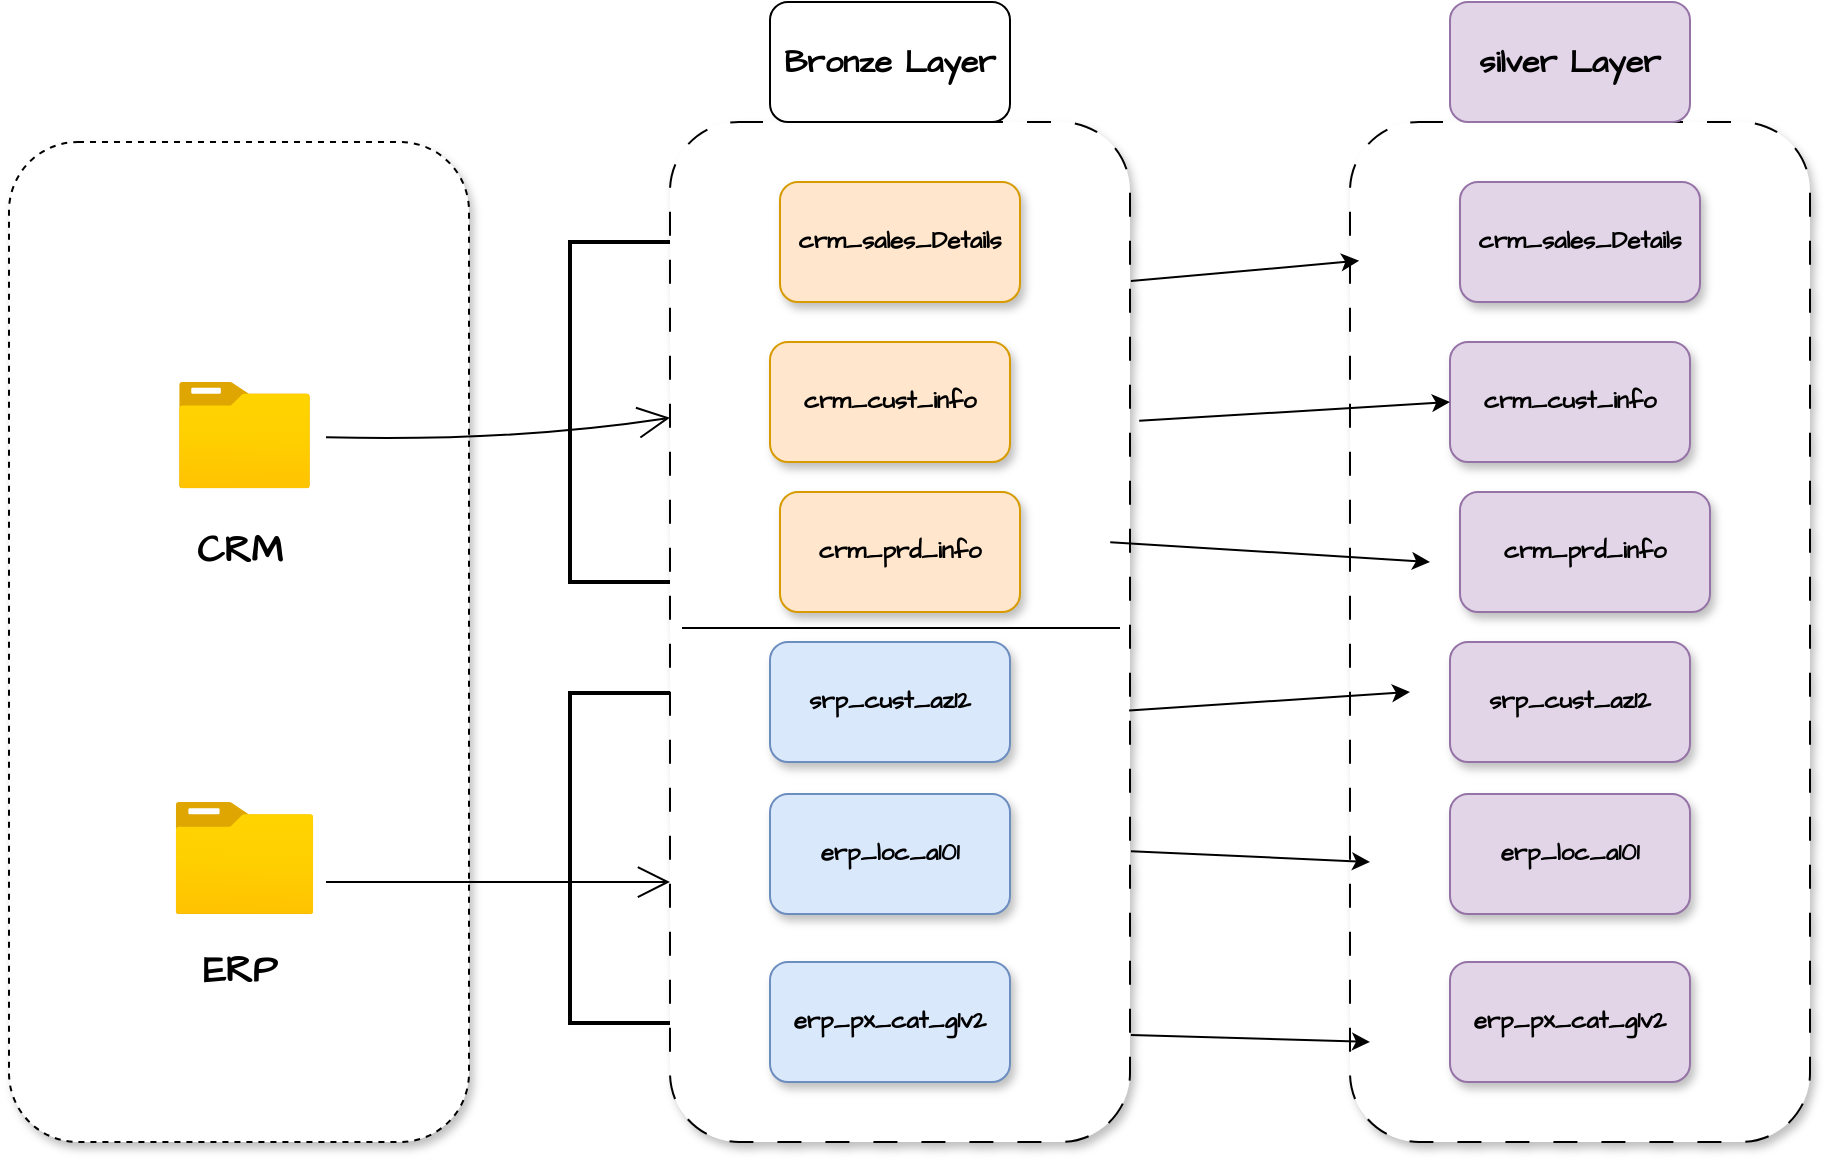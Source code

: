 <mxfile version="26.2.2">
  <diagram name="Page-1" id="46Vid7gsRa8n187h83uz">
    <mxGraphModel dx="1444" dy="1026" grid="0" gridSize="10" guides="1" tooltips="1" connect="1" arrows="1" fold="1" page="0" pageScale="1" pageWidth="1920" pageHeight="1200" math="0" shadow="0">
      <root>
        <mxCell id="0" />
        <mxCell id="1" parent="0" />
        <mxCell id="X2y7TpnEj3RSz1fnKNXi-3" value="" style="rounded=1;whiteSpace=wrap;html=1;fontFamily=Architects Daughter;fontSource=https%3A%2F%2Ffonts.googleapis.com%2Fcss%3Ffamily%3DArchitects%2BDaughter;gradientColor=none;labelBackgroundColor=none;glass=0;shadow=1;dashed=1;" parent="1" vertex="1">
          <mxGeometry x="-330.5" y="-30" width="230" height="500" as="geometry" />
        </mxCell>
        <mxCell id="X2y7TpnEj3RSz1fnKNXi-5" value="" style="image;aspect=fixed;html=1;points=[];align=center;fontSize=12;image=img/lib/azure2/general/Folder_Blank.svg;fontFamily=Architects Daughter;fontSource=https%3A%2F%2Ffonts.googleapis.com%2Fcss%3Ffamily%3DArchitects%2BDaughter;" parent="1" vertex="1">
          <mxGeometry x="-245.5" y="90" width="65.5" height="53.16" as="geometry" />
        </mxCell>
        <mxCell id="X2y7TpnEj3RSz1fnKNXi-6" value="" style="image;aspect=fixed;html=1;points=[];align=center;fontSize=12;image=img/lib/azure2/general/Folder_Blank.svg;fontFamily=Architects Daughter;fontSource=https%3A%2F%2Ffonts.googleapis.com%2Fcss%3Ffamily%3DArchitects%2BDaughter;" parent="1" vertex="1">
          <mxGeometry x="-247.25" y="300" width="69" height="56.0" as="geometry" />
        </mxCell>
        <mxCell id="X2y7TpnEj3RSz1fnKNXi-7" value="CRM" style="text;html=1;align=center;verticalAlign=middle;whiteSpace=wrap;rounded=0;fontFamily=Architects Daughter;fontSource=https%3A%2F%2Ffonts.googleapis.com%2Fcss%3Ffamily%3DArchitects%2BDaughter;fontStyle=1;fontSize=19;" parent="1" vertex="1">
          <mxGeometry x="-245.5" y="160" width="60" height="30" as="geometry" />
        </mxCell>
        <mxCell id="X2y7TpnEj3RSz1fnKNXi-8" value="ERP" style="text;html=1;align=center;verticalAlign=middle;whiteSpace=wrap;rounded=0;fontFamily=Architects Daughter;fontSource=https%3A%2F%2Ffonts.googleapis.com%2Fcss%3Ffamily%3DArchitects%2BDaughter;fontStyle=1;fontSize=19;" parent="1" vertex="1">
          <mxGeometry x="-245.5" y="370" width="60" height="30" as="geometry" />
        </mxCell>
        <mxCell id="X2y7TpnEj3RSz1fnKNXi-14" value="" style="rounded=1;whiteSpace=wrap;html=1;fontFamily=Architects Daughter;fontSource=https%3A%2F%2Ffonts.googleapis.com%2Fcss%3Ffamily%3DArchitects%2BDaughter;gradientColor=none;labelBackgroundColor=none;glass=0;shadow=1;dashed=1;dashPattern=12 12;" parent="1" vertex="1">
          <mxGeometry y="-40" width="230" height="510" as="geometry" />
        </mxCell>
        <mxCell id="X2y7TpnEj3RSz1fnKNXi-16" value="&lt;div&gt;&lt;b&gt;crm_cust_info&lt;/b&gt;&lt;/div&gt;" style="rounded=1;whiteSpace=wrap;html=1;fontFamily=Architects Daughter;fontSource=https%3A%2F%2Ffonts.googleapis.com%2Fcss%3Ffamily%3DArchitects%2BDaughter;shadow=1;fillColor=#ffe6cc;strokeColor=#d79b00;" parent="1" vertex="1">
          <mxGeometry x="50" y="70" width="120" height="60" as="geometry" />
        </mxCell>
        <mxCell id="X2y7TpnEj3RSz1fnKNXi-17" value="&lt;b&gt;&lt;font style=&quot;font-size: 16px;&quot;&gt;Bronze Layer&lt;/font&gt;&lt;/b&gt;" style="rounded=1;whiteSpace=wrap;html=1;fontFamily=Architects Daughter;fontSource=https%3A%2F%2Ffonts.googleapis.com%2Fcss%3Ffamily%3DArchitects%2BDaughter;" parent="1" vertex="1">
          <mxGeometry x="50" y="-100" width="120" height="60" as="geometry" />
        </mxCell>
        <mxCell id="X2y7TpnEj3RSz1fnKNXi-18" value="&lt;b&gt;crm_sales_Details&lt;/b&gt;" style="rounded=1;whiteSpace=wrap;html=1;fontFamily=Architects Daughter;fontSource=https%3A%2F%2Ffonts.googleapis.com%2Fcss%3Ffamily%3DArchitects%2BDaughter;glass=0;shadow=1;strokeColor=#d79b00;fillColor=#ffe6cc;" parent="1" vertex="1">
          <mxGeometry x="55" y="-10" width="120" height="60" as="geometry" />
        </mxCell>
        <mxCell id="X2y7TpnEj3RSz1fnKNXi-19" value="&lt;b&gt;crm_prd_info&lt;/b&gt;" style="rounded=1;whiteSpace=wrap;html=1;fontFamily=Architects Daughter;fontSource=https%3A%2F%2Ffonts.googleapis.com%2Fcss%3Ffamily%3DArchitects%2BDaughter;shadow=1;fillColor=#ffe6cc;strokeColor=#d79b00;" parent="1" vertex="1">
          <mxGeometry x="55" y="145" width="120" height="60" as="geometry" />
        </mxCell>
        <mxCell id="X2y7TpnEj3RSz1fnKNXi-20" value="&lt;b&gt;srp_cust_az12&lt;/b&gt;" style="rounded=1;whiteSpace=wrap;html=1;fontFamily=Architects Daughter;fontSource=https%3A%2F%2Ffonts.googleapis.com%2Fcss%3Ffamily%3DArchitects%2BDaughter;shadow=1;fillColor=#dae8fc;strokeColor=#6c8ebf;" parent="1" vertex="1">
          <mxGeometry x="50" y="220" width="120" height="60" as="geometry" />
        </mxCell>
        <mxCell id="X2y7TpnEj3RSz1fnKNXi-21" value="&lt;b&gt;erp_loc_a101&lt;/b&gt;" style="rounded=1;whiteSpace=wrap;html=1;fontFamily=Architects Daughter;fontSource=https%3A%2F%2Ffonts.googleapis.com%2Fcss%3Ffamily%3DArchitects%2BDaughter;shadow=1;fillColor=#dae8fc;strokeColor=#6c8ebf;" parent="1" vertex="1">
          <mxGeometry x="50" y="296" width="120" height="60" as="geometry" />
        </mxCell>
        <mxCell id="X2y7TpnEj3RSz1fnKNXi-22" value="&lt;b&gt;erp_px_cat_g1v2&lt;/b&gt;" style="rounded=1;whiteSpace=wrap;html=1;fontFamily=Architects Daughter;fontSource=https%3A%2F%2Ffonts.googleapis.com%2Fcss%3Ffamily%3DArchitects%2BDaughter;shadow=1;fillColor=#dae8fc;strokeColor=#6c8ebf;" parent="1" vertex="1">
          <mxGeometry x="50" y="380" width="120" height="60" as="geometry" />
        </mxCell>
        <mxCell id="X2y7TpnEj3RSz1fnKNXi-24" style="edgeStyle=none;curved=1;rounded=0;orthogonalLoop=1;jettySize=auto;html=1;entryX=0;entryY=0.29;entryDx=0;entryDy=0;entryPerimeter=0;fontFamily=Architects Daughter;fontSource=https%3A%2F%2Ffonts.googleapis.com%2Fcss%3Ffamily%3DArchitects%2BDaughter;fontSize=16;startSize=14;endArrow=open;endSize=14;sourcePerimeterSpacing=8;targetPerimeterSpacing=8;" parent="1" source="X2y7TpnEj3RSz1fnKNXi-5" target="X2y7TpnEj3RSz1fnKNXi-14" edge="1">
          <mxGeometry relative="1" as="geometry">
            <Array as="points">
              <mxPoint x="-80" y="120" />
            </Array>
          </mxGeometry>
        </mxCell>
        <mxCell id="X2y7TpnEj3RSz1fnKNXi-25" value="" style="strokeWidth=2;html=1;shape=mxgraph.flowchart.annotation_1;align=left;pointerEvents=1;fontFamily=Architects Daughter;fontSource=https%3A%2F%2Ffonts.googleapis.com%2Fcss%3Ffamily%3DArchitects%2BDaughter;" parent="1" vertex="1">
          <mxGeometry x="-50" y="20" width="50" height="170" as="geometry" />
        </mxCell>
        <mxCell id="X2y7TpnEj3RSz1fnKNXi-29" style="edgeStyle=none;curved=1;rounded=0;orthogonalLoop=1;jettySize=auto;html=1;entryX=1.04;entryY=0.427;entryDx=0;entryDy=0;entryPerimeter=0;fontFamily=Architects Daughter;fontSource=https%3A%2F%2Ffonts.googleapis.com%2Fcss%3Ffamily%3DArchitects%2BDaughter;fontSize=16;startSize=14;endArrow=open;endSize=14;sourcePerimeterSpacing=8;targetPerimeterSpacing=8;" parent="1" edge="1">
          <mxGeometry relative="1" as="geometry">
            <mxPoint x="-172" y="340.05" as="sourcePoint" />
            <mxPoint y="340.005" as="targetPoint" />
          </mxGeometry>
        </mxCell>
        <mxCell id="X2y7TpnEj3RSz1fnKNXi-31" value="" style="strokeWidth=2;html=1;shape=mxgraph.flowchart.annotation_1;align=left;pointerEvents=1;fontFamily=Architects Daughter;fontSource=https%3A%2F%2Ffonts.googleapis.com%2Fcss%3Ffamily%3DArchitects%2BDaughter;" parent="1" vertex="1">
          <mxGeometry x="-50" y="245.5" width="50" height="165" as="geometry" />
        </mxCell>
        <mxCell id="XVUIvvw5tuOI8ro835sy-1" value="" style="rounded=1;whiteSpace=wrap;html=1;fontFamily=Architects Daughter;fontSource=https%3A%2F%2Ffonts.googleapis.com%2Fcss%3Ffamily%3DArchitects%2BDaughter;gradientColor=none;labelBackgroundColor=none;glass=0;shadow=1;dashed=1;dashPattern=12 12;" parent="1" vertex="1">
          <mxGeometry x="340" y="-40" width="230" height="510" as="geometry" />
        </mxCell>
        <mxCell id="XVUIvvw5tuOI8ro835sy-2" value="&lt;div&gt;&lt;b&gt;crm_cust_info&lt;/b&gt;&lt;/div&gt;" style="rounded=1;whiteSpace=wrap;html=1;fontFamily=Architects Daughter;fontSource=https%3A%2F%2Ffonts.googleapis.com%2Fcss%3Ffamily%3DArchitects%2BDaughter;shadow=1;fillColor=#e1d5e7;strokeColor=#9673a6;" parent="1" vertex="1">
          <mxGeometry x="390" y="70" width="120" height="60" as="geometry" />
        </mxCell>
        <mxCell id="XVUIvvw5tuOI8ro835sy-3" value="&lt;b&gt;&lt;font style=&quot;font-size: 16px;&quot;&gt;silver Layer&lt;/font&gt;&lt;/b&gt;" style="rounded=1;whiteSpace=wrap;html=1;fontFamily=Architects Daughter;fontSource=https%3A%2F%2Ffonts.googleapis.com%2Fcss%3Ffamily%3DArchitects%2BDaughter;fillColor=#e1d5e7;strokeColor=#9673a6;" parent="1" vertex="1">
          <mxGeometry x="390" y="-100" width="120" height="60" as="geometry" />
        </mxCell>
        <mxCell id="XVUIvvw5tuOI8ro835sy-4" value="&lt;b&gt;crm_sales_Details&lt;/b&gt;" style="rounded=1;whiteSpace=wrap;html=1;fontFamily=Architects Daughter;fontSource=https%3A%2F%2Ffonts.googleapis.com%2Fcss%3Ffamily%3DArchitects%2BDaughter;glass=0;shadow=1;strokeColor=#9673a6;fillColor=#e1d5e7;" parent="1" vertex="1">
          <mxGeometry x="395" y="-10" width="120" height="60" as="geometry" />
        </mxCell>
        <mxCell id="XVUIvvw5tuOI8ro835sy-5" value="&lt;b&gt;crm_prd_info&lt;/b&gt;" style="rounded=1;whiteSpace=wrap;html=1;fontFamily=Architects Daughter;fontSource=https%3A%2F%2Ffonts.googleapis.com%2Fcss%3Ffamily%3DArchitects%2BDaughter;shadow=1;fillColor=#e1d5e7;strokeColor=#9673a6;" parent="1" vertex="1">
          <mxGeometry x="395" y="145" width="125" height="60" as="geometry" />
        </mxCell>
        <mxCell id="XVUIvvw5tuOI8ro835sy-6" value="&lt;b&gt;srp_cust_az12&lt;/b&gt;" style="rounded=1;whiteSpace=wrap;html=1;fontFamily=Architects Daughter;fontSource=https%3A%2F%2Ffonts.googleapis.com%2Fcss%3Ffamily%3DArchitects%2BDaughter;shadow=1;fillColor=#e1d5e7;strokeColor=#9673a6;" parent="1" vertex="1">
          <mxGeometry x="390" y="220" width="120" height="60" as="geometry" />
        </mxCell>
        <mxCell id="XVUIvvw5tuOI8ro835sy-7" value="&lt;b&gt;erp_loc_a101&lt;/b&gt;" style="rounded=1;whiteSpace=wrap;html=1;fontFamily=Architects Daughter;fontSource=https%3A%2F%2Ffonts.googleapis.com%2Fcss%3Ffamily%3DArchitects%2BDaughter;shadow=1;fillColor=#e1d5e7;strokeColor=#9673a6;" parent="1" vertex="1">
          <mxGeometry x="390" y="296" width="120" height="60" as="geometry" />
        </mxCell>
        <mxCell id="XVUIvvw5tuOI8ro835sy-8" value="&lt;b&gt;erp_px_cat_g1v2&lt;/b&gt;" style="rounded=1;whiteSpace=wrap;html=1;fontFamily=Architects Daughter;fontSource=https%3A%2F%2Ffonts.googleapis.com%2Fcss%3Ffamily%3DArchitects%2BDaughter;shadow=1;fillColor=#e1d5e7;strokeColor=#9673a6;" parent="1" vertex="1">
          <mxGeometry x="390" y="380" width="120" height="60" as="geometry" />
        </mxCell>
        <mxCell id="XVUIvvw5tuOI8ro835sy-15" value="" style="line;strokeWidth=1;rotatable=0;dashed=0;labelPosition=right;align=left;verticalAlign=middle;spacingTop=0;spacingLeft=6;points=[];portConstraint=eastwest;" parent="1" vertex="1">
          <mxGeometry x="6" y="203" width="219" height="20" as="geometry" />
        </mxCell>
        <mxCell id="XVUIvvw5tuOI8ro835sy-16" value="" style="endArrow=classic;html=1;rounded=0;entryX=0.02;entryY=0.136;entryDx=0;entryDy=0;entryPerimeter=0;exitX=1.002;exitY=0.156;exitDx=0;exitDy=0;exitPerimeter=0;" parent="1" source="X2y7TpnEj3RSz1fnKNXi-14" target="XVUIvvw5tuOI8ro835sy-1" edge="1">
          <mxGeometry width="50" height="50" relative="1" as="geometry">
            <mxPoint x="240" y="40" as="sourcePoint" />
            <mxPoint x="300" y="50" as="targetPoint" />
          </mxGeometry>
        </mxCell>
        <mxCell id="XVUIvvw5tuOI8ro835sy-17" value="" style="endArrow=classic;html=1;rounded=0;entryX=0;entryY=0.137;entryDx=0;entryDy=0;entryPerimeter=0;exitX=1.02;exitY=0.293;exitDx=0;exitDy=0;exitPerimeter=0;" parent="1" source="X2y7TpnEj3RSz1fnKNXi-14" edge="1">
          <mxGeometry width="50" height="50" relative="1" as="geometry">
            <mxPoint x="290" y="110" as="sourcePoint" />
            <mxPoint x="390" y="100" as="targetPoint" />
          </mxGeometry>
        </mxCell>
        <mxCell id="XVUIvvw5tuOI8ro835sy-18" value="" style="endArrow=classic;html=1;rounded=0;entryX=0;entryY=0.137;entryDx=0;entryDy=0;entryPerimeter=0;exitX=0.957;exitY=0.412;exitDx=0;exitDy=0;exitPerimeter=0;" parent="1" source="X2y7TpnEj3RSz1fnKNXi-14" edge="1">
          <mxGeometry width="50" height="50" relative="1" as="geometry">
            <mxPoint x="280" y="190" as="sourcePoint" />
            <mxPoint x="380" y="180" as="targetPoint" />
          </mxGeometry>
        </mxCell>
        <mxCell id="XVUIvvw5tuOI8ro835sy-19" value="" style="endArrow=classic;html=1;rounded=0;entryX=0;entryY=0.137;entryDx=0;entryDy=0;entryPerimeter=0;exitX=0.998;exitY=0.577;exitDx=0;exitDy=0;exitPerimeter=0;" parent="1" source="X2y7TpnEj3RSz1fnKNXi-14" edge="1">
          <mxGeometry width="50" height="50" relative="1" as="geometry">
            <mxPoint x="270" y="255" as="sourcePoint" />
            <mxPoint x="370" y="245" as="targetPoint" />
          </mxGeometry>
        </mxCell>
        <mxCell id="XVUIvvw5tuOI8ro835sy-20" value="" style="endArrow=classic;html=1;rounded=0;entryX=0;entryY=0.137;entryDx=0;entryDy=0;entryPerimeter=0;exitX=1.002;exitY=0.715;exitDx=0;exitDy=0;exitPerimeter=0;" parent="1" source="X2y7TpnEj3RSz1fnKNXi-14" edge="1">
          <mxGeometry width="50" height="50" relative="1" as="geometry">
            <mxPoint x="250" y="340" as="sourcePoint" />
            <mxPoint x="350" y="330" as="targetPoint" />
          </mxGeometry>
        </mxCell>
        <mxCell id="XVUIvvw5tuOI8ro835sy-21" value="" style="endArrow=classic;html=1;rounded=0;entryX=0;entryY=0.137;entryDx=0;entryDy=0;entryPerimeter=0;exitX=1.002;exitY=0.895;exitDx=0;exitDy=0;exitPerimeter=0;" parent="1" source="X2y7TpnEj3RSz1fnKNXi-14" edge="1">
          <mxGeometry width="50" height="50" relative="1" as="geometry">
            <mxPoint x="250" y="430" as="sourcePoint" />
            <mxPoint x="350" y="420" as="targetPoint" />
          </mxGeometry>
        </mxCell>
      </root>
    </mxGraphModel>
  </diagram>
</mxfile>
